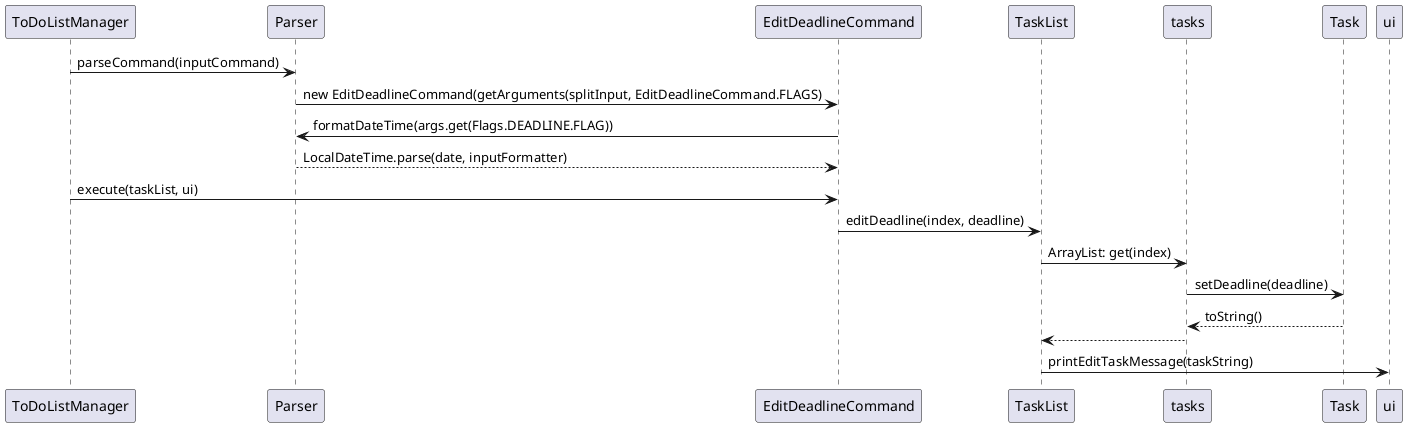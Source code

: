 @startuml
'https://plantuml.com/sequence-diagram


ToDoListManager -> Parser: parseCommand(inputCommand)
Parser -> EditDeadlineCommand: new EditDeadlineCommand(getArguments(splitInput, EditDeadlineCommand.FLAGS)
EditDeadlineCommand -> Parser: formatDateTime(args.get(Flags.DEADLINE.FLAG))
Parser --> EditDeadlineCommand: LocalDateTime.parse(date, inputFormatter)
ToDoListManager -> EditDeadlineCommand: execute(taskList, ui)
EditDeadlineCommand -> TaskList: editDeadline(index, deadline)
TaskList -> tasks:ArrayList: get(index)
tasks -> Task: setDeadline(deadline)
Task --> tasks: toString()
tasks --> TaskList
TaskList -> ui: printEditTaskMessage(taskString)
@enduml